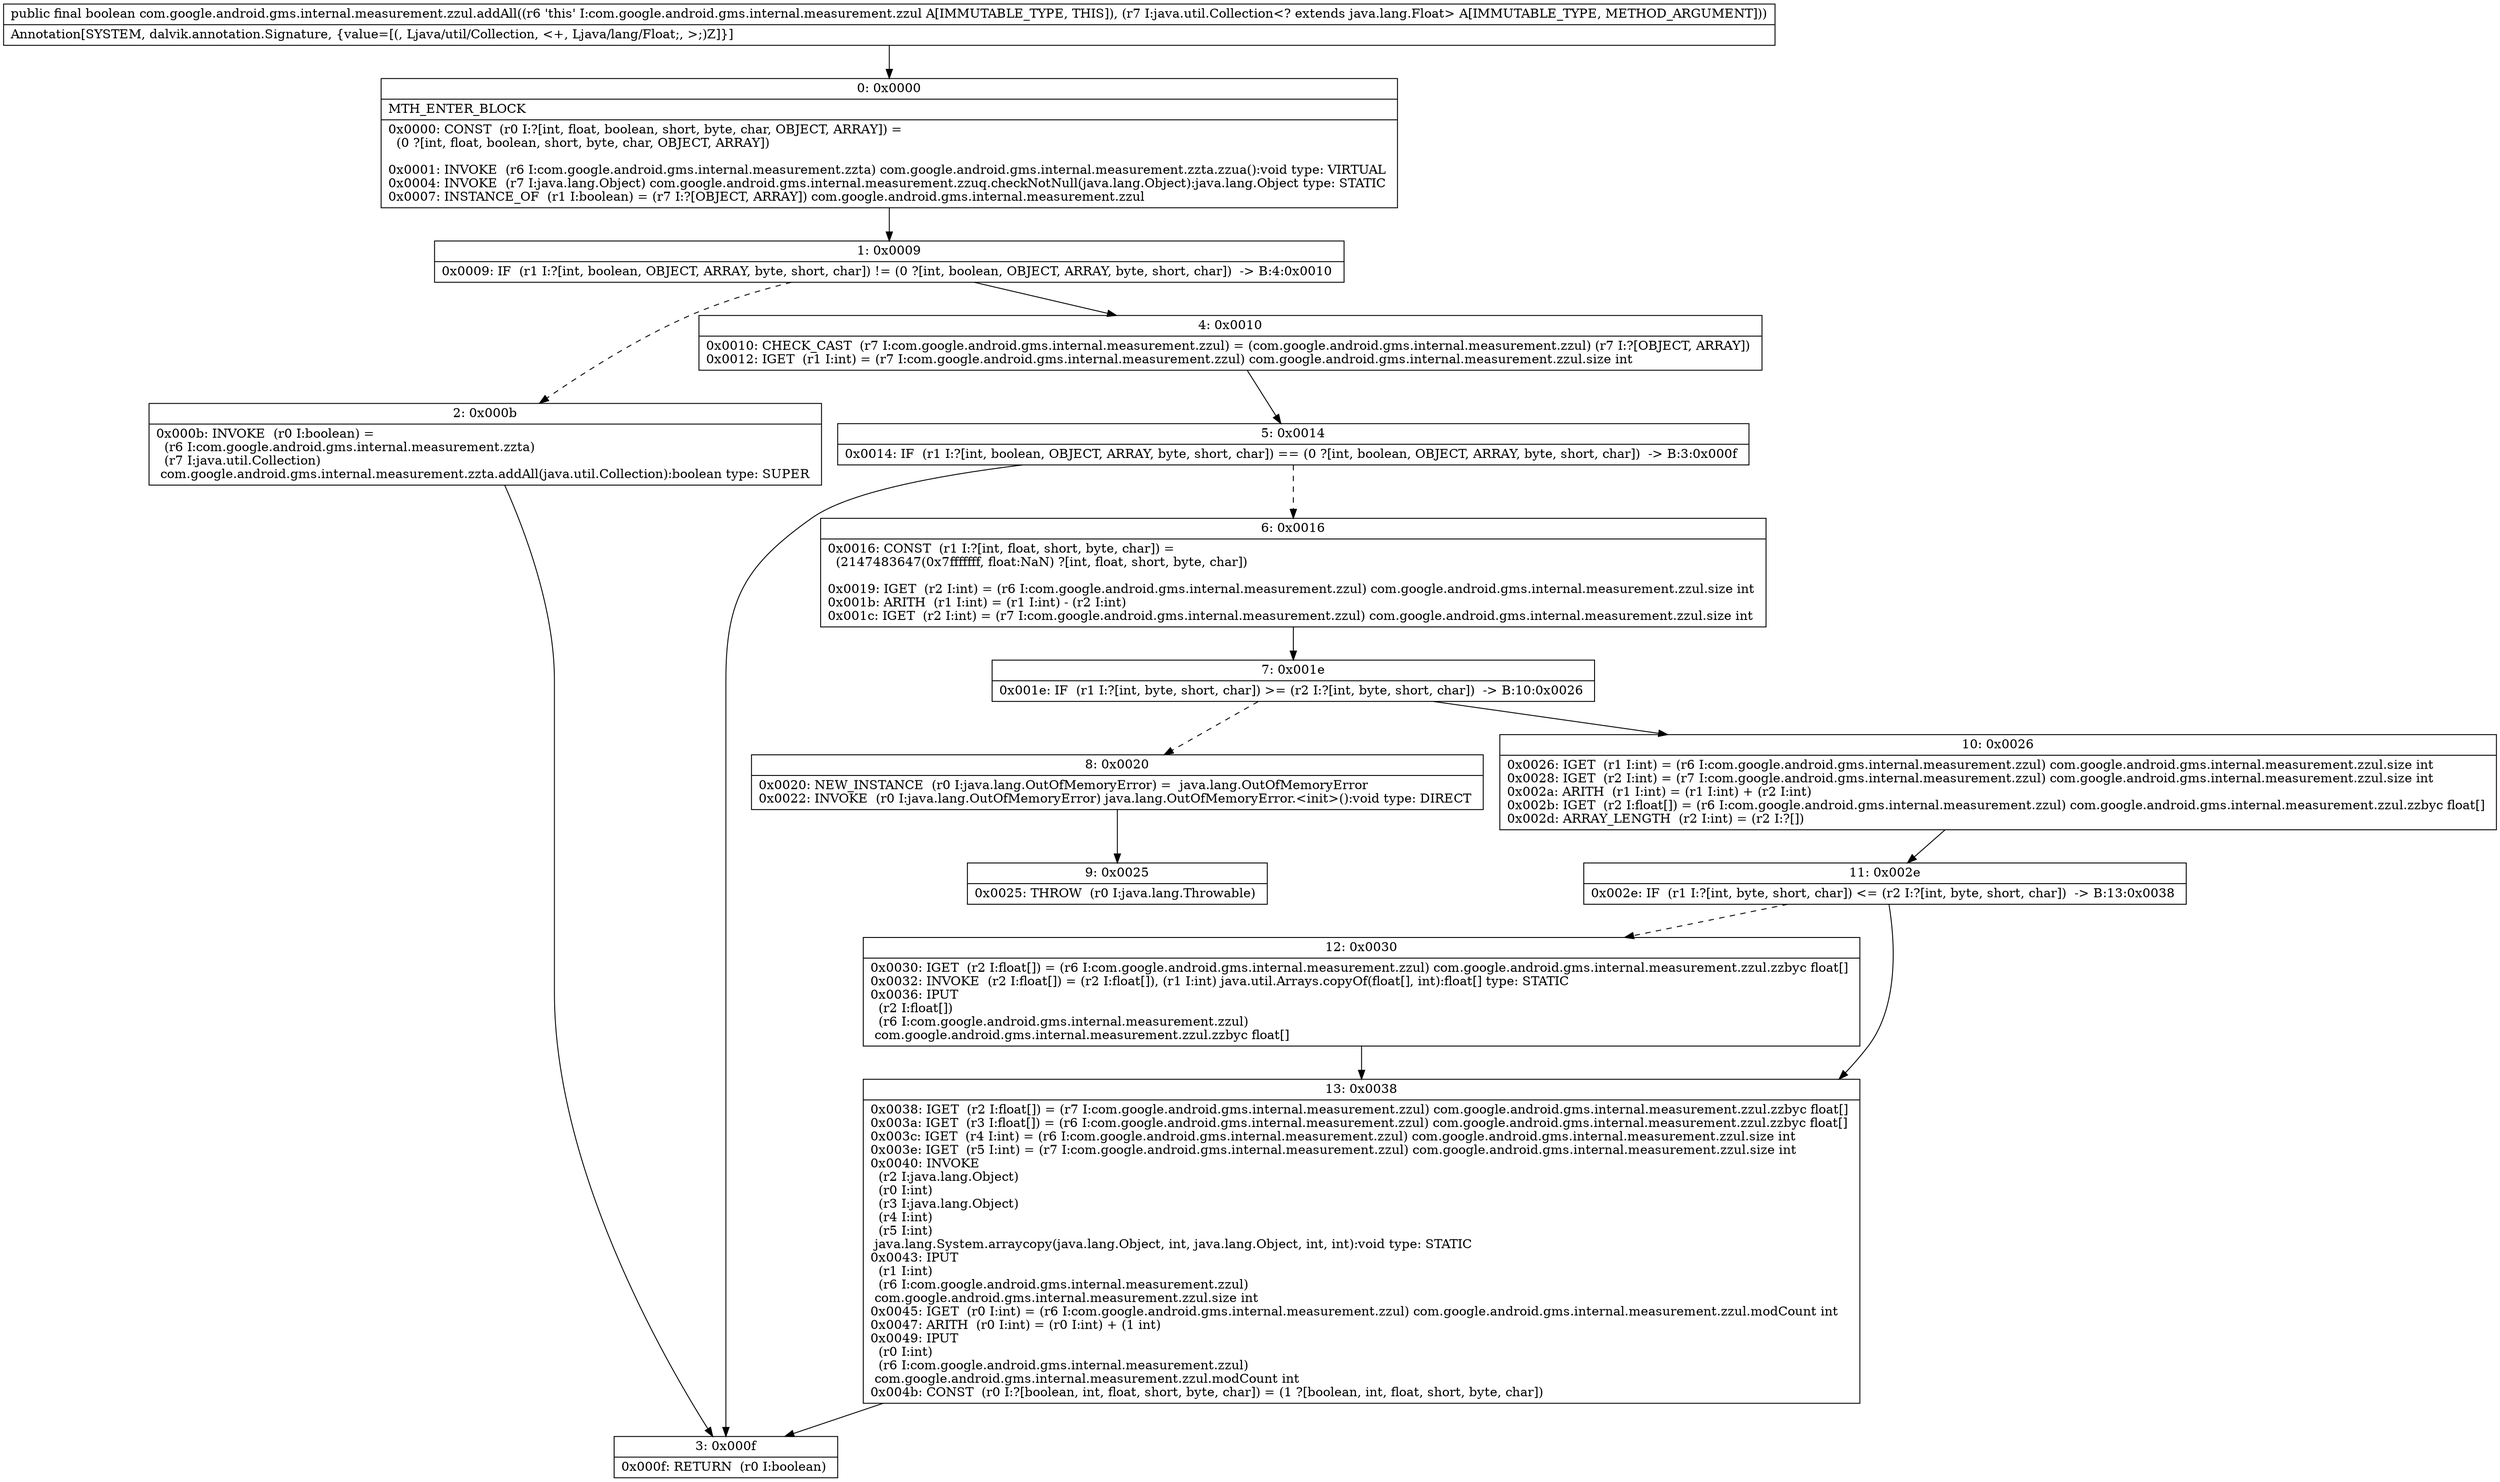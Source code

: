 digraph "CFG forcom.google.android.gms.internal.measurement.zzul.addAll(Ljava\/util\/Collection;)Z" {
Node_0 [shape=record,label="{0\:\ 0x0000|MTH_ENTER_BLOCK\l|0x0000: CONST  (r0 I:?[int, float, boolean, short, byte, char, OBJECT, ARRAY]) = \l  (0 ?[int, float, boolean, short, byte, char, OBJECT, ARRAY])\l \l0x0001: INVOKE  (r6 I:com.google.android.gms.internal.measurement.zzta) com.google.android.gms.internal.measurement.zzta.zzua():void type: VIRTUAL \l0x0004: INVOKE  (r7 I:java.lang.Object) com.google.android.gms.internal.measurement.zzuq.checkNotNull(java.lang.Object):java.lang.Object type: STATIC \l0x0007: INSTANCE_OF  (r1 I:boolean) = (r7 I:?[OBJECT, ARRAY]) com.google.android.gms.internal.measurement.zzul \l}"];
Node_1 [shape=record,label="{1\:\ 0x0009|0x0009: IF  (r1 I:?[int, boolean, OBJECT, ARRAY, byte, short, char]) != (0 ?[int, boolean, OBJECT, ARRAY, byte, short, char])  \-\> B:4:0x0010 \l}"];
Node_2 [shape=record,label="{2\:\ 0x000b|0x000b: INVOKE  (r0 I:boolean) = \l  (r6 I:com.google.android.gms.internal.measurement.zzta)\l  (r7 I:java.util.Collection)\l com.google.android.gms.internal.measurement.zzta.addAll(java.util.Collection):boolean type: SUPER \l}"];
Node_3 [shape=record,label="{3\:\ 0x000f|0x000f: RETURN  (r0 I:boolean) \l}"];
Node_4 [shape=record,label="{4\:\ 0x0010|0x0010: CHECK_CAST  (r7 I:com.google.android.gms.internal.measurement.zzul) = (com.google.android.gms.internal.measurement.zzul) (r7 I:?[OBJECT, ARRAY]) \l0x0012: IGET  (r1 I:int) = (r7 I:com.google.android.gms.internal.measurement.zzul) com.google.android.gms.internal.measurement.zzul.size int \l}"];
Node_5 [shape=record,label="{5\:\ 0x0014|0x0014: IF  (r1 I:?[int, boolean, OBJECT, ARRAY, byte, short, char]) == (0 ?[int, boolean, OBJECT, ARRAY, byte, short, char])  \-\> B:3:0x000f \l}"];
Node_6 [shape=record,label="{6\:\ 0x0016|0x0016: CONST  (r1 I:?[int, float, short, byte, char]) = \l  (2147483647(0x7fffffff, float:NaN) ?[int, float, short, byte, char])\l \l0x0019: IGET  (r2 I:int) = (r6 I:com.google.android.gms.internal.measurement.zzul) com.google.android.gms.internal.measurement.zzul.size int \l0x001b: ARITH  (r1 I:int) = (r1 I:int) \- (r2 I:int) \l0x001c: IGET  (r2 I:int) = (r7 I:com.google.android.gms.internal.measurement.zzul) com.google.android.gms.internal.measurement.zzul.size int \l}"];
Node_7 [shape=record,label="{7\:\ 0x001e|0x001e: IF  (r1 I:?[int, byte, short, char]) \>= (r2 I:?[int, byte, short, char])  \-\> B:10:0x0026 \l}"];
Node_8 [shape=record,label="{8\:\ 0x0020|0x0020: NEW_INSTANCE  (r0 I:java.lang.OutOfMemoryError) =  java.lang.OutOfMemoryError \l0x0022: INVOKE  (r0 I:java.lang.OutOfMemoryError) java.lang.OutOfMemoryError.\<init\>():void type: DIRECT \l}"];
Node_9 [shape=record,label="{9\:\ 0x0025|0x0025: THROW  (r0 I:java.lang.Throwable) \l}"];
Node_10 [shape=record,label="{10\:\ 0x0026|0x0026: IGET  (r1 I:int) = (r6 I:com.google.android.gms.internal.measurement.zzul) com.google.android.gms.internal.measurement.zzul.size int \l0x0028: IGET  (r2 I:int) = (r7 I:com.google.android.gms.internal.measurement.zzul) com.google.android.gms.internal.measurement.zzul.size int \l0x002a: ARITH  (r1 I:int) = (r1 I:int) + (r2 I:int) \l0x002b: IGET  (r2 I:float[]) = (r6 I:com.google.android.gms.internal.measurement.zzul) com.google.android.gms.internal.measurement.zzul.zzbyc float[] \l0x002d: ARRAY_LENGTH  (r2 I:int) = (r2 I:?[]) \l}"];
Node_11 [shape=record,label="{11\:\ 0x002e|0x002e: IF  (r1 I:?[int, byte, short, char]) \<= (r2 I:?[int, byte, short, char])  \-\> B:13:0x0038 \l}"];
Node_12 [shape=record,label="{12\:\ 0x0030|0x0030: IGET  (r2 I:float[]) = (r6 I:com.google.android.gms.internal.measurement.zzul) com.google.android.gms.internal.measurement.zzul.zzbyc float[] \l0x0032: INVOKE  (r2 I:float[]) = (r2 I:float[]), (r1 I:int) java.util.Arrays.copyOf(float[], int):float[] type: STATIC \l0x0036: IPUT  \l  (r2 I:float[])\l  (r6 I:com.google.android.gms.internal.measurement.zzul)\l com.google.android.gms.internal.measurement.zzul.zzbyc float[] \l}"];
Node_13 [shape=record,label="{13\:\ 0x0038|0x0038: IGET  (r2 I:float[]) = (r7 I:com.google.android.gms.internal.measurement.zzul) com.google.android.gms.internal.measurement.zzul.zzbyc float[] \l0x003a: IGET  (r3 I:float[]) = (r6 I:com.google.android.gms.internal.measurement.zzul) com.google.android.gms.internal.measurement.zzul.zzbyc float[] \l0x003c: IGET  (r4 I:int) = (r6 I:com.google.android.gms.internal.measurement.zzul) com.google.android.gms.internal.measurement.zzul.size int \l0x003e: IGET  (r5 I:int) = (r7 I:com.google.android.gms.internal.measurement.zzul) com.google.android.gms.internal.measurement.zzul.size int \l0x0040: INVOKE  \l  (r2 I:java.lang.Object)\l  (r0 I:int)\l  (r3 I:java.lang.Object)\l  (r4 I:int)\l  (r5 I:int)\l java.lang.System.arraycopy(java.lang.Object, int, java.lang.Object, int, int):void type: STATIC \l0x0043: IPUT  \l  (r1 I:int)\l  (r6 I:com.google.android.gms.internal.measurement.zzul)\l com.google.android.gms.internal.measurement.zzul.size int \l0x0045: IGET  (r0 I:int) = (r6 I:com.google.android.gms.internal.measurement.zzul) com.google.android.gms.internal.measurement.zzul.modCount int \l0x0047: ARITH  (r0 I:int) = (r0 I:int) + (1 int) \l0x0049: IPUT  \l  (r0 I:int)\l  (r6 I:com.google.android.gms.internal.measurement.zzul)\l com.google.android.gms.internal.measurement.zzul.modCount int \l0x004b: CONST  (r0 I:?[boolean, int, float, short, byte, char]) = (1 ?[boolean, int, float, short, byte, char]) \l}"];
MethodNode[shape=record,label="{public final boolean com.google.android.gms.internal.measurement.zzul.addAll((r6 'this' I:com.google.android.gms.internal.measurement.zzul A[IMMUTABLE_TYPE, THIS]), (r7 I:java.util.Collection\<? extends java.lang.Float\> A[IMMUTABLE_TYPE, METHOD_ARGUMENT]))  | Annotation[SYSTEM, dalvik.annotation.Signature, \{value=[(, Ljava\/util\/Collection, \<+, Ljava\/lang\/Float;, \>;)Z]\}]\l}"];
MethodNode -> Node_0;
Node_0 -> Node_1;
Node_1 -> Node_2[style=dashed];
Node_1 -> Node_4;
Node_2 -> Node_3;
Node_4 -> Node_5;
Node_5 -> Node_3;
Node_5 -> Node_6[style=dashed];
Node_6 -> Node_7;
Node_7 -> Node_8[style=dashed];
Node_7 -> Node_10;
Node_8 -> Node_9;
Node_10 -> Node_11;
Node_11 -> Node_12[style=dashed];
Node_11 -> Node_13;
Node_12 -> Node_13;
Node_13 -> Node_3;
}

